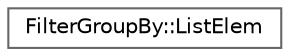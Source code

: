 digraph "Graphical Class Hierarchy"
{
 // INTERACTIVE_SVG=YES
 // LATEX_PDF_SIZE
  bgcolor="transparent";
  edge [fontname=Helvetica,fontsize=10,labelfontname=Helvetica,labelfontsize=10];
  node [fontname=Helvetica,fontsize=10,shape=box,height=0.2,width=0.4];
  rankdir="LR";
  Node0 [id="Node000000",label="FilterGroupBy::ListElem",height=0.2,width=0.4,color="grey40", fillcolor="white", style="filled",URL="$de/d96/struct_filter_group_by_1_1_list_elem.html",tooltip=" "];
}
